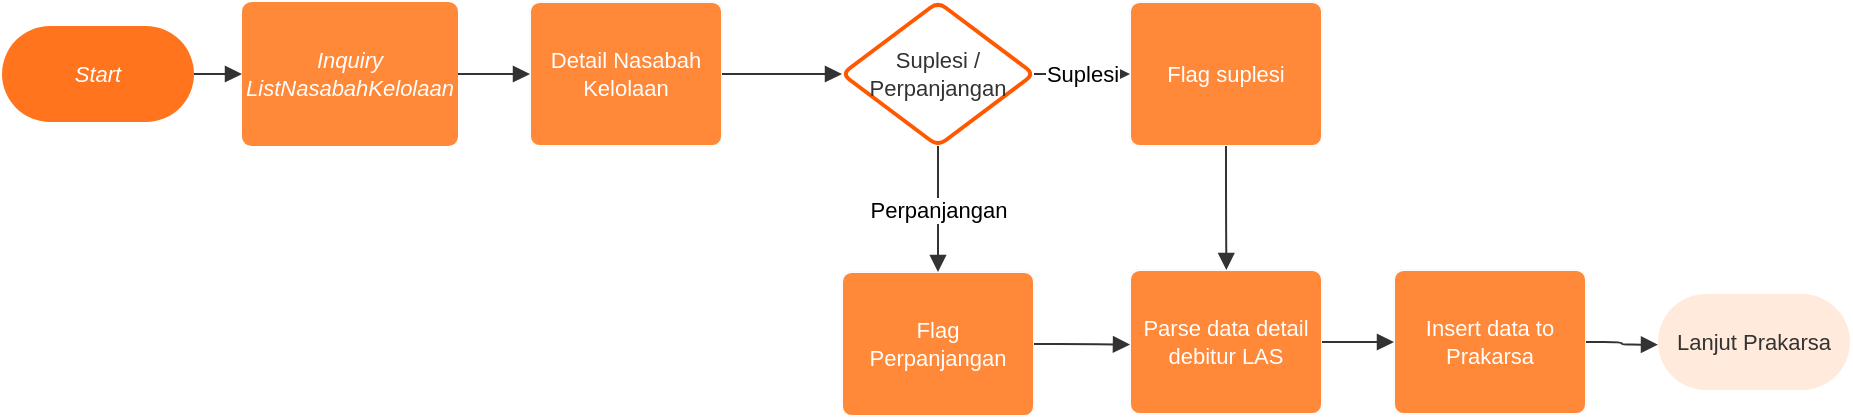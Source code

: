 <mxfile version="12.9.9" type="github" pages="2">
  <diagram id="C5RBs43oDa-KdzZeNtuy" name="list nasabah suplesi">
    <mxGraphModel dx="1351" dy="807" grid="1" gridSize="10" guides="1" tooltips="1" connect="1" arrows="1" fold="1" page="1" pageScale="1" pageWidth="1169" pageHeight="827" math="0" shadow="0">
      <root>
        <mxCell id="WIyWlLk6GJQsqaUBKTNV-0" />
        <mxCell id="WIyWlLk6GJQsqaUBKTNV-1" parent="WIyWlLk6GJQsqaUBKTNV-0" />
        <UserObject label="Start" lucidchartObjectId="-.MDxyrSrIoQ" id="Kml6BJzpLEFcypzUddaI-0">
          <mxCell style="html=1;whiteSpace=wrap;rounded=1;arcSize=50;fontSize=11;fontColor=#ffffff;fontStyle=2;spacing=3;strokeOpacity=0;fillOpacity=100;fillColor=#ff741d;" vertex="1" parent="WIyWlLk6GJQsqaUBKTNV-1">
            <mxGeometry x="120" y="142" width="96" height="48" as="geometry" />
          </mxCell>
        </UserObject>
        <UserObject label="Suplesi / Perpanjangan" lucidchartObjectId="o~MD0qd-ruwW" id="Kml6BJzpLEFcypzUddaI-1">
          <mxCell style="html=1;whiteSpace=wrap;rhombus;fontSize=11;fontColor=#333333;spacing=3;strokeColor=#fe5900;strokeOpacity=100;rounded=1;absoluteArcSize=1;arcSize=9.6;strokeWidth=2;" vertex="1" parent="WIyWlLk6GJQsqaUBKTNV-1">
            <mxGeometry x="540" y="130" width="96" height="72" as="geometry" />
          </mxCell>
        </UserObject>
        <UserObject label="Inquiry ListNasabahKelolaan" lucidchartObjectId="728Y107ycvK." id="Kml6BJzpLEFcypzUddaI-2">
          <mxCell style="html=1;whiteSpace=wrap;;fontSize=11;fontColor=#ffffff;fontStyle=2;spacing=3;strokeOpacity=0;fillOpacity=100;rounded=1;absoluteArcSize=1;arcSize=9.6;fillColor=#ff8839;" vertex="1" parent="WIyWlLk6GJQsqaUBKTNV-1">
            <mxGeometry x="240" y="130" width="108" height="72" as="geometry" />
          </mxCell>
        </UserObject>
        <UserObject label="" lucidchartObjectId="waNDZNUiQg9J" id="Kml6BJzpLEFcypzUddaI-3">
          <mxCell style="html=1;jettySize=18;fontSize=11;strokeColor=#333333;strokeOpacity=100;rounded=1;arcSize=24;edgeStyle=orthogonalEdgeStyle;startArrow=none;;endArrow=block;endFill=1;;exitX=1;exitY=0.5;exitPerimeter=1;entryX=0;entryY=0.5;entryPerimeter=1;" edge="1" parent="WIyWlLk6GJQsqaUBKTNV-1" source="Kml6BJzpLEFcypzUddaI-0" target="Kml6BJzpLEFcypzUddaI-2">
            <mxGeometry width="100" height="100" relative="1" as="geometry" />
          </mxCell>
        </UserObject>
        <UserObject label="Lanjut Prakarsa" lucidchartObjectId="9.NDbgqxo-Ln" id="Kml6BJzpLEFcypzUddaI-4">
          <mxCell style="html=1;whiteSpace=wrap;rounded=1;arcSize=50;fontSize=11;fontColor=#333333;spacing=3;strokeOpacity=0;fillOpacity=100;fillColor=#ffeadb;" vertex="1" parent="WIyWlLk6GJQsqaUBKTNV-1">
            <mxGeometry x="948" y="276" width="96" height="48" as="geometry" />
          </mxCell>
        </UserObject>
        <UserObject label="Detail Nasabah Kelolaan" lucidchartObjectId="I5BNjjAB4rL9" id="Kml6BJzpLEFcypzUddaI-5">
          <mxCell style="html=1;whiteSpace=wrap;;fontSize=11;fontColor=#ffffff;align=center;spacing=3;strokeColor=#fafafa;strokeOpacity=100;fillOpacity=100;rounded=1;absoluteArcSize=1;arcSize=9.6;fillColor=#ff8839;" vertex="1" parent="WIyWlLk6GJQsqaUBKTNV-1">
            <mxGeometry x="384" y="130" width="96" height="72" as="geometry" />
          </mxCell>
        </UserObject>
        <UserObject label="" lucidchartObjectId="K6BNJFh3Sx9l" id="Kml6BJzpLEFcypzUddaI-6">
          <mxCell style="html=1;jettySize=18;fontSize=11;strokeColor=#333333;strokeOpacity=100;rounded=1;arcSize=24;edgeStyle=orthogonalEdgeStyle;startArrow=none;;endArrow=block;endFill=1;;exitX=1;exitY=0.5;exitPerimeter=1;entryX=-0.003;entryY=0.5;entryPerimeter=1;" edge="1" parent="WIyWlLk6GJQsqaUBKTNV-1" source="Kml6BJzpLEFcypzUddaI-2" target="Kml6BJzpLEFcypzUddaI-5">
            <mxGeometry width="100" height="100" relative="1" as="geometry" />
          </mxCell>
        </UserObject>
        <UserObject label="" lucidchartObjectId="d9BN8xjeLkoX" id="Kml6BJzpLEFcypzUddaI-7">
          <mxCell style="html=1;jettySize=18;fontSize=11;strokeColor=#333333;strokeOpacity=100;rounded=1;arcSize=24;edgeStyle=orthogonalEdgeStyle;startArrow=none;;endArrow=block;endFill=1;;exitX=1.003;exitY=0.5;exitPerimeter=1;entryX=0.012;entryY=0.5;entryPerimeter=1;" edge="1" parent="WIyWlLk6GJQsqaUBKTNV-1" source="Kml6BJzpLEFcypzUddaI-5" target="Kml6BJzpLEFcypzUddaI-1">
            <mxGeometry width="100" height="100" relative="1" as="geometry" />
          </mxCell>
        </UserObject>
        <UserObject label="Flag suplesi" lucidchartObjectId="n~BNZQEzu.df" id="Kml6BJzpLEFcypzUddaI-8">
          <mxCell style="html=1;whiteSpace=wrap;;fontSize=11;fontColor=#ffffff;align=center;spacing=3;strokeColor=#fafafa;strokeOpacity=100;fillOpacity=100;rounded=1;absoluteArcSize=1;arcSize=9.6;fillColor=#ff8839;" vertex="1" parent="WIyWlLk6GJQsqaUBKTNV-1">
            <mxGeometry x="684" y="130" width="96" height="72" as="geometry" />
          </mxCell>
        </UserObject>
        <UserObject label="Flag Perpanjangan" lucidchartObjectId="A~BNva0-Nekf" id="Kml6BJzpLEFcypzUddaI-9">
          <mxCell style="html=1;whiteSpace=wrap;;fontSize=11;fontColor=#ffffff;align=center;spacing=3;strokeColor=#fafafa;strokeOpacity=100;fillOpacity=100;rounded=1;absoluteArcSize=1;arcSize=9.6;fillColor=#ff8839;" vertex="1" parent="WIyWlLk6GJQsqaUBKTNV-1">
            <mxGeometry x="540" y="265" width="96" height="72" as="geometry" />
          </mxCell>
        </UserObject>
        <UserObject label="" lucidchartObjectId="J~BNWQ5iYY4d" id="Kml6BJzpLEFcypzUddaI-10">
          <mxCell style="html=1;jettySize=18;fontSize=11;fontColor=#333333;align=center;strokeColor=#333333;strokeOpacity=100;rounded=1;arcSize=24;edgeStyle=orthogonalEdgeStyle;startArrow=none;;endArrow=block;endFill=1;;exitX=0.5;exitY=0.992;exitPerimeter=1;entryX=0.5;entryY=-0.004;entryPerimeter=1;" edge="1" parent="WIyWlLk6GJQsqaUBKTNV-1" source="Kml6BJzpLEFcypzUddaI-1" target="Kml6BJzpLEFcypzUddaI-9">
            <mxGeometry width="100" height="100" relative="1" as="geometry" />
          </mxCell>
        </UserObject>
        <mxCell id="Kml6BJzpLEFcypzUddaI-11" value="Perpanjangan" style="text;html=1;resizable=0;labelBackgroundColor=#ffffff;align=center;verticalAlign=middle;;fontSize=11;" vertex="1" parent="Kml6BJzpLEFcypzUddaI-10">
          <mxGeometry relative="1" as="geometry" />
        </mxCell>
        <UserObject label="" lucidchartObjectId="X~BNvHaU~J4i" id="Kml6BJzpLEFcypzUddaI-12">
          <mxCell style="html=1;jettySize=18;fontSize=11;fontColor=#333333;align=center;strokeColor=#333333;strokeOpacity=100;rounded=1;arcSize=24;edgeStyle=orthogonalEdgeStyle;startArrow=none;;endArrow=block;endFill=1;;exitX=0.988;exitY=0.5;exitPerimeter=1;entryX=-0.003;entryY=0.5;entryPerimeter=1;" edge="1" parent="WIyWlLk6GJQsqaUBKTNV-1" source="Kml6BJzpLEFcypzUddaI-1" target="Kml6BJzpLEFcypzUddaI-8">
            <mxGeometry width="100" height="100" relative="1" as="geometry" />
          </mxCell>
        </UserObject>
        <mxCell id="Kml6BJzpLEFcypzUddaI-13" value="Suplesi" style="text;html=1;resizable=0;labelBackgroundColor=#ffffff;align=center;verticalAlign=middle;;fontSize=11;" vertex="1" parent="Kml6BJzpLEFcypzUddaI-12">
          <mxGeometry relative="1" as="geometry" />
        </mxCell>
        <UserObject label="Insert data to Prakarsa" lucidchartObjectId="paCNfsfPXfbk" id="Kml6BJzpLEFcypzUddaI-14">
          <mxCell style="html=1;whiteSpace=wrap;;fontSize=11;fontColor=#ffffff;align=center;spacing=3;strokeColor=#fafafa;strokeOpacity=100;fillOpacity=100;rounded=1;absoluteArcSize=1;arcSize=9.6;fillColor=#ff8839;" vertex="1" parent="WIyWlLk6GJQsqaUBKTNV-1">
            <mxGeometry x="816" y="264" width="96" height="72" as="geometry" />
          </mxCell>
        </UserObject>
        <UserObject label="" lucidchartObjectId="VaCNm5KsA2sw" id="Kml6BJzpLEFcypzUddaI-15">
          <mxCell style="html=1;jettySize=18;fontSize=11;strokeColor=#333333;strokeOpacity=100;rounded=1;arcSize=24;edgeStyle=orthogonalEdgeStyle;startArrow=none;;endArrow=block;endFill=1;;exitX=1.003;exitY=0.5;exitPerimeter=1;entryX=0.0;entryY=0.528;entryPerimeter=1;" edge="1" parent="WIyWlLk6GJQsqaUBKTNV-1" source="Kml6BJzpLEFcypzUddaI-14" target="Kml6BJzpLEFcypzUddaI-4">
            <mxGeometry width="100" height="100" relative="1" as="geometry" />
          </mxCell>
        </UserObject>
        <UserObject label="Parse data detail debitur LAS" lucidchartObjectId="biCNBoxx4ieV" id="Kml6BJzpLEFcypzUddaI-16">
          <mxCell style="html=1;whiteSpace=wrap;;fontSize=11;fontColor=#ffffff;align=center;spacing=3;strokeColor=#fafafa;strokeOpacity=100;fillOpacity=100;rounded=1;absoluteArcSize=1;arcSize=9.6;fillColor=#ff8839;" vertex="1" parent="WIyWlLk6GJQsqaUBKTNV-1">
            <mxGeometry x="684" y="264" width="96" height="72" as="geometry" />
          </mxCell>
        </UserObject>
        <UserObject label="" lucidchartObjectId="WiCNI2UP_LwO" id="Kml6BJzpLEFcypzUddaI-17">
          <mxCell style="html=1;jettySize=18;fontSize=11;strokeColor=#333333;strokeOpacity=100;rounded=1;arcSize=24;edgeStyle=orthogonalEdgeStyle;startArrow=none;;endArrow=block;endFill=1;;exitX=0.5;exitY=1.004;exitPerimeter=1;entryX=0.502;entryY=-0.004;entryPerimeter=1;" edge="1" parent="WIyWlLk6GJQsqaUBKTNV-1" source="Kml6BJzpLEFcypzUddaI-8" target="Kml6BJzpLEFcypzUddaI-16">
            <mxGeometry width="100" height="100" relative="1" as="geometry" />
          </mxCell>
        </UserObject>
        <UserObject label="" lucidchartObjectId="YiCN16gr.gbP" id="Kml6BJzpLEFcypzUddaI-18">
          <mxCell style="html=1;jettySize=18;fontSize=11;strokeColor=#333333;strokeOpacity=100;rounded=1;arcSize=24;edgeStyle=orthogonalEdgeStyle;startArrow=none;;endArrow=block;endFill=1;;exitX=1.003;exitY=0.5;exitPerimeter=1;entryX=-0.003;entryY=0.518;entryPerimeter=1;" edge="1" parent="WIyWlLk6GJQsqaUBKTNV-1" source="Kml6BJzpLEFcypzUddaI-9" target="Kml6BJzpLEFcypzUddaI-16">
            <mxGeometry width="100" height="100" relative="1" as="geometry" />
          </mxCell>
        </UserObject>
        <UserObject label="" lucidchartObjectId="8iCN7F8F_lBa" id="Kml6BJzpLEFcypzUddaI-19">
          <mxCell style="html=1;jettySize=18;fontSize=11;strokeColor=#333333;strokeOpacity=100;rounded=1;arcSize=24;edgeStyle=orthogonalEdgeStyle;startArrow=none;;endArrow=block;endFill=1;;exitX=1.003;exitY=0.5;exitPerimeter=1;entryX=-0.003;entryY=0.5;entryPerimeter=1;" edge="1" parent="WIyWlLk6GJQsqaUBKTNV-1" source="Kml6BJzpLEFcypzUddaI-16" target="Kml6BJzpLEFcypzUddaI-14">
            <mxGeometry width="100" height="100" relative="1" as="geometry" />
          </mxCell>
        </UserObject>
      </root>
    </mxGraphModel>
  </diagram>
  <diagram id="WgGq3BwLW-3Ml6h1BtYI" name="prakarsa nasabah kelolaan">
    <mxGraphModel dx="1351" dy="807" grid="1" gridSize="10" guides="1" tooltips="1" connect="1" arrows="1" fold="1" page="1" pageScale="1" pageWidth="1169" pageHeight="827" math="0" shadow="0">
      <root>
        <mxCell id="ULYWcqEmVWcALheb5lCE-0" />
        <mxCell id="ULYWcqEmVWcALheb5lCE-1" parent="ULYWcqEmVWcALheb5lCE-0" />
        <UserObject label="Start" lucidchartObjectId="-.MDxyrSrIoQ" id="DaG00fwrGT8ks-PlAsXR-0">
          <mxCell style="html=1;whiteSpace=wrap;rounded=1;arcSize=50;fontSize=11;fontColor=#ffffff;fontStyle=2;spacing=3;strokeOpacity=0;fillOpacity=100;fillColor=#ff741d;" vertex="1" parent="ULYWcqEmVWcALheb5lCE-1">
            <mxGeometry x="129" y="112" width="96" height="48" as="geometry" />
          </mxCell>
        </UserObject>
        <UserObject label="Inquiry  ListPrakarsa" lucidchartObjectId="728Y107ycvK." id="DaG00fwrGT8ks-PlAsXR-1">
          <mxCell style="html=1;whiteSpace=wrap;;fontSize=11;fontColor=#ffffff;fontStyle=2;spacing=3;strokeOpacity=0;fillOpacity=100;rounded=1;absoluteArcSize=1;arcSize=9.6;fillColor=#ff8839;" vertex="1" parent="ULYWcqEmVWcALheb5lCE-1">
            <mxGeometry x="249" y="100" width="108" height="72" as="geometry" />
          </mxCell>
        </UserObject>
        <UserObject label="" lucidchartObjectId="waNDZNUiQg9J" id="DaG00fwrGT8ks-PlAsXR-2">
          <mxCell style="html=1;jettySize=18;fontSize=11;strokeColor=#333333;strokeOpacity=100;rounded=1;arcSize=24;edgeStyle=orthogonalEdgeStyle;startArrow=none;;endArrow=block;endFill=1;;exitX=1;exitY=0.5;exitPerimeter=1;entryX=0;entryY=0.5;entryPerimeter=1;" edge="1" parent="ULYWcqEmVWcALheb5lCE-1" source="DaG00fwrGT8ks-PlAsXR-0" target="DaG00fwrGT8ks-PlAsXR-1">
            <mxGeometry width="100" height="100" relative="1" as="geometry" />
          </mxCell>
        </UserObject>
        <UserObject label="Lanjut web" lucidchartObjectId="9.NDbgqxo-Ln" id="DaG00fwrGT8ks-PlAsXR-3">
          <mxCell style="html=1;whiteSpace=wrap;rounded=1;arcSize=50;fontSize=11;fontColor=#333333;spacing=3;strokeOpacity=0;fillOpacity=100;fillColor=#ffeadb;" vertex="1" parent="ULYWcqEmVWcALheb5lCE-1">
            <mxGeometry x="945" y="352" width="96" height="48" as="geometry" />
          </mxCell>
        </UserObject>
        <UserObject label="Survey Data Pribadi" lucidchartObjectId="I5BNjjAB4rL9" id="DaG00fwrGT8ks-PlAsXR-4">
          <mxCell style="html=1;whiteSpace=wrap;;fontSize=11;fontColor=#ffffff;align=center;spacing=3;strokeColor=#fafafa;strokeOpacity=100;fillOpacity=100;rounded=1;absoluteArcSize=1;arcSize=9.6;fillColor=#ff8839;" vertex="1" parent="ULYWcqEmVWcALheb5lCE-1">
            <mxGeometry x="489" y="112" width="192" height="47" as="geometry" />
          </mxCell>
        </UserObject>
        <UserObject label="" lucidchartObjectId="K6BNJFh3Sx9l" id="DaG00fwrGT8ks-PlAsXR-5">
          <mxCell style="html=1;jettySize=18;fontSize=11;strokeColor=#333333;strokeOpacity=100;rounded=1;arcSize=24;edgeStyle=orthogonalEdgeStyle;startArrow=none;;endArrow=block;endFill=1;;exitX=1;exitY=0.5;exitPerimeter=1;entryX=-0.002;entryY=0.5;entryPerimeter=1;" edge="1" parent="ULYWcqEmVWcALheb5lCE-1" source="DaG00fwrGT8ks-PlAsXR-1" target="DaG00fwrGT8ks-PlAsXR-4">
            <mxGeometry width="100" height="100" relative="1" as="geometry" />
          </mxCell>
        </UserObject>
        <UserObject label="Data Penjamin &amp; Pengurus" lucidchartObjectId="EkCNBuEftQw." id="DaG00fwrGT8ks-PlAsXR-6">
          <mxCell style="html=1;whiteSpace=wrap;;fontSize=11;fontColor=#ffffff;align=center;spacing=3;strokeColor=#fafafa;strokeOpacity=100;fillOpacity=100;rounded=1;absoluteArcSize=1;arcSize=9.6;fillColor=#ff8839;" vertex="1" parent="ULYWcqEmVWcALheb5lCE-1">
            <mxGeometry x="490" y="202" width="192" height="47" as="geometry" />
          </mxCell>
        </UserObject>
        <UserObject label="Prescreening" lucidchartObjectId="ZkCNDBhRN5lV" id="DaG00fwrGT8ks-PlAsXR-7">
          <mxCell style="html=1;whiteSpace=wrap;;fontSize=11;fontColor=#ffffff;align=center;spacing=3;strokeColor=#fafafa;strokeOpacity=100;fillOpacity=100;rounded=1;absoluteArcSize=1;arcSize=9.6;fillColor=#ff8839;" vertex="1" parent="ULYWcqEmVWcALheb5lCE-1">
            <mxGeometry x="492" y="316" width="192" height="47" as="geometry" />
          </mxCell>
        </UserObject>
        <UserObject label="Survey Agunan" lucidchartObjectId="~kCNF5dGwVFX" id="DaG00fwrGT8ks-PlAsXR-8">
          <mxCell style="html=1;whiteSpace=wrap;;fontSize=11;fontColor=#ffffff;align=center;spacing=3;strokeColor=#fafafa;strokeOpacity=100;fillOpacity=100;rounded=1;absoluteArcSize=1;arcSize=9.6;fillColor=#ff8839;" vertex="1" parent="ULYWcqEmVWcALheb5lCE-1">
            <mxGeometry x="490" y="574" width="192" height="43" as="geometry" />
          </mxCell>
        </UserObject>
        <UserObject label="Dokumentasi Kredit" lucidchartObjectId="nlCN4nimVxiu" id="DaG00fwrGT8ks-PlAsXR-9">
          <mxCell style="html=1;whiteSpace=wrap;;fontSize=11;fontColor=#ffffff;align=center;spacing=3;strokeColor=#fafafa;strokeOpacity=100;fillOpacity=100;rounded=1;absoluteArcSize=1;arcSize=9.6;fillColor=#ff8839;" vertex="1" parent="ULYWcqEmVWcALheb5lCE-1">
            <mxGeometry x="490" y="496" width="192" height="43" as="geometry" />
          </mxCell>
        </UserObject>
        <UserObject label="Send to Host" lucidchartObjectId="WmCNKNhjk3SY" id="DaG00fwrGT8ks-PlAsXR-10">
          <mxCell style="html=1;whiteSpace=wrap;;fontSize=11;fontColor=#ffffff;fontStyle=2;spacing=3;strokeOpacity=0;fillOpacity=100;rounded=1;absoluteArcSize=1;arcSize=9.6;fillColor=#ff8839;" vertex="1" parent="ULYWcqEmVWcALheb5lCE-1">
            <mxGeometry x="729" y="112" width="108" height="48" as="geometry" />
          </mxCell>
        </UserObject>
        <UserObject label="Send to Host" lucidchartObjectId="dnCN~_GQ0lSB" id="DaG00fwrGT8ks-PlAsXR-11">
          <mxCell style="html=1;whiteSpace=wrap;;fontSize=11;fontColor=#ffffff;fontStyle=2;spacing=3;strokeOpacity=0;fillOpacity=100;rounded=1;absoluteArcSize=1;arcSize=9.6;fillColor=#ff8839;" vertex="1" parent="ULYWcqEmVWcALheb5lCE-1">
            <mxGeometry x="731" y="205" width="108" height="42" as="geometry" />
          </mxCell>
        </UserObject>
        <UserObject label="Send to Host" lucidchartObjectId="znCNk9dMD3X2" id="DaG00fwrGT8ks-PlAsXR-12">
          <mxCell style="html=1;whiteSpace=wrap;;fontSize=11;fontColor=#ffffff;fontStyle=2;spacing=3;strokeOpacity=0;fillOpacity=100;rounded=1;absoluteArcSize=1;arcSize=9.6;fillColor=#ff8839;" vertex="1" parent="ULYWcqEmVWcALheb5lCE-1">
            <mxGeometry x="730" y="436" width="108" height="42" as="geometry" />
          </mxCell>
        </UserObject>
        <UserObject label="Send to Host" lucidchartObjectId="GnCNm_JdYGhg" id="DaG00fwrGT8ks-PlAsXR-13">
          <mxCell style="html=1;whiteSpace=wrap;;fontSize=11;fontColor=#ffffff;fontStyle=2;spacing=3;strokeOpacity=0;fillOpacity=100;rounded=1;absoluteArcSize=1;arcSize=9.6;fillColor=#ff8839;" vertex="1" parent="ULYWcqEmVWcALheb5lCE-1">
            <mxGeometry x="729" y="496" width="108" height="41" as="geometry" />
          </mxCell>
        </UserObject>
        <UserObject label="Send to Host" lucidchartObjectId="ZnCNjb3Xvpdv" id="DaG00fwrGT8ks-PlAsXR-14">
          <mxCell style="html=1;whiteSpace=wrap;;fontSize=11;fontColor=#ffffff;fontStyle=2;spacing=3;strokeOpacity=0;fillOpacity=100;rounded=1;absoluteArcSize=1;arcSize=9.6;fillColor=#ff8839;" vertex="1" parent="ULYWcqEmVWcALheb5lCE-1">
            <mxGeometry x="730" y="580" width="108" height="36" as="geometry" />
          </mxCell>
        </UserObject>
        <UserObject label="" lucidchartObjectId="8nCNrnsANdO0" id="DaG00fwrGT8ks-PlAsXR-15">
          <mxCell style="html=1;jettySize=18;fontSize=11;strokeColor=#333333;strokeOpacity=100;rounded=1;arcSize=24;edgeStyle=orthogonalEdgeStyle;startArrow=none;;endArrow=block;endFill=1;;exitX=1.002;exitY=0.5;exitPerimeter=1;entryX=0;entryY=0.5;entryPerimeter=1;" edge="1" parent="ULYWcqEmVWcALheb5lCE-1" source="DaG00fwrGT8ks-PlAsXR-4" target="DaG00fwrGT8ks-PlAsXR-10">
            <mxGeometry width="100" height="100" relative="1" as="geometry" />
          </mxCell>
        </UserObject>
        <UserObject label="" lucidchartObjectId="~nCNS~_pDPl_" id="DaG00fwrGT8ks-PlAsXR-16">
          <mxCell style="html=1;jettySize=18;fontSize=11;strokeColor=#333333;strokeOpacity=100;rounded=1;arcSize=24;edgeStyle=orthogonalEdgeStyle;startArrow=none;;endArrow=block;endFill=1;;exitX=1.002;exitY=0.5;exitPerimeter=1;entryX=0;entryY=0.5;entryPerimeter=1;" edge="1" parent="ULYWcqEmVWcALheb5lCE-1" source="DaG00fwrGT8ks-PlAsXR-6" target="DaG00fwrGT8ks-PlAsXR-11">
            <mxGeometry width="100" height="100" relative="1" as="geometry" />
          </mxCell>
        </UserObject>
        <UserObject label="" lucidchartObjectId="woCN1znTrRSy" id="DaG00fwrGT8ks-PlAsXR-17">
          <mxCell style="html=1;jettySize=18;fontSize=11;strokeColor=#333333;strokeOpacity=100;rounded=1;arcSize=24;edgeStyle=orthogonalEdgeStyle;startArrow=none;;endArrow=block;endFill=1;;exitX=1.002;exitY=0.5;exitPerimeter=1;entryX=0;entryY=0.5;entryPerimeter=1;" edge="1" parent="ULYWcqEmVWcALheb5lCE-1" source="DaG00fwrGT8ks-PlAsXR-9" target="DaG00fwrGT8ks-PlAsXR-13">
            <mxGeometry width="100" height="100" relative="1" as="geometry" />
          </mxCell>
        </UserObject>
        <UserObject label="" lucidchartObjectId="zoCN~T1~nW-2" id="DaG00fwrGT8ks-PlAsXR-18">
          <mxCell style="html=1;jettySize=18;fontSize=11;strokeColor=#333333;strokeOpacity=100;rounded=1;arcSize=24;edgeStyle=orthogonalEdgeStyle;startArrow=none;;endArrow=block;endFill=1;;exitX=1.002;exitY=0.5;exitPerimeter=1;entryX=7.895e-17;entryY=0.5;entryPerimeter=1;" edge="1" parent="ULYWcqEmVWcALheb5lCE-1" source="DaG00fwrGT8ks-PlAsXR-8" target="DaG00fwrGT8ks-PlAsXR-14">
            <mxGeometry width="100" height="100" relative="1" as="geometry" />
          </mxCell>
        </UserObject>
        <UserObject label="" lucidchartObjectId="ApCNJIGf.f6e" id="DaG00fwrGT8ks-PlAsXR-19">
          <mxCell style="html=1;jettySize=18;fontSize=11;strokeColor=#333333;strokeOpacity=100;rounded=1;arcSize=24;edgeStyle=orthogonalEdgeStyle;startArrow=none;;endArrow=block;endFill=1;;exitX=1;exitY=0.5;exitPerimeter=1;entryX=0;entryY=0.5;entryPerimeter=1;" edge="1" parent="ULYWcqEmVWcALheb5lCE-1" source="DaG00fwrGT8ks-PlAsXR-10" target="DaG00fwrGT8ks-PlAsXR-3">
            <mxGeometry width="100" height="100" relative="1" as="geometry" />
          </mxCell>
        </UserObject>
        <UserObject label="" lucidchartObjectId="GpCNc8I5qF~e" id="DaG00fwrGT8ks-PlAsXR-20">
          <mxCell style="html=1;jettySize=18;fontSize=11;strokeColor=#333333;strokeOpacity=100;rounded=1;arcSize=24;edgeStyle=orthogonalEdgeStyle;startArrow=none;;endArrow=block;endFill=1;;exitX=1;exitY=0.5;exitPerimeter=1;entryX=0;entryY=0.5;entryPerimeter=1;" edge="1" parent="ULYWcqEmVWcALheb5lCE-1" source="DaG00fwrGT8ks-PlAsXR-11" target="DaG00fwrGT8ks-PlAsXR-3">
            <mxGeometry width="100" height="100" relative="1" as="geometry" />
          </mxCell>
        </UserObject>
        <UserObject label="" lucidchartObjectId="LpCNsdhRESmo" id="DaG00fwrGT8ks-PlAsXR-21">
          <mxCell style="html=1;jettySize=18;fontSize=11;strokeColor=#333333;strokeOpacity=100;rounded=1;arcSize=24;edgeStyle=orthogonalEdgeStyle;startArrow=none;;endArrow=block;endFill=1;;exitX=1;exitY=0.5;exitPerimeter=1;entryX=0;entryY=0.5;entryPerimeter=1;" edge="1" parent="ULYWcqEmVWcALheb5lCE-1" source="DaG00fwrGT8ks-PlAsXR-12" target="DaG00fwrGT8ks-PlAsXR-3">
            <mxGeometry width="100" height="100" relative="1" as="geometry" />
          </mxCell>
        </UserObject>
        <UserObject label="" lucidchartObjectId="QpCNToSKxFQo" id="DaG00fwrGT8ks-PlAsXR-22">
          <mxCell style="html=1;jettySize=18;fontSize=11;strokeColor=#333333;strokeOpacity=100;rounded=1;arcSize=24;edgeStyle=orthogonalEdgeStyle;startArrow=none;;endArrow=block;endFill=1;;exitX=1;exitY=0.5;exitPerimeter=1;entryX=0;entryY=0.5;entryPerimeter=1;" edge="1" parent="ULYWcqEmVWcALheb5lCE-1" source="DaG00fwrGT8ks-PlAsXR-13" target="DaG00fwrGT8ks-PlAsXR-3">
            <mxGeometry width="100" height="100" relative="1" as="geometry" />
          </mxCell>
        </UserObject>
        <UserObject label="" lucidchartObjectId="UpCN1AM4Z.Dj" id="DaG00fwrGT8ks-PlAsXR-23">
          <mxCell style="html=1;jettySize=18;fontSize=11;strokeColor=#333333;strokeOpacity=100;rounded=1;arcSize=24;edgeStyle=orthogonalEdgeStyle;startArrow=none;;endArrow=block;endFill=1;;exitX=1;exitY=0.5;exitPerimeter=1;entryX=0;entryY=0.5;entryPerimeter=1;" edge="1" parent="ULYWcqEmVWcALheb5lCE-1" source="DaG00fwrGT8ks-PlAsXR-14" target="DaG00fwrGT8ks-PlAsXR-3">
            <mxGeometry width="100" height="100" relative="1" as="geometry" />
          </mxCell>
        </UserObject>
        <UserObject label="Analisis Kualitatif" lucidchartObjectId="LqCNzlZlS~XZ" id="DaG00fwrGT8ks-PlAsXR-24">
          <mxCell style="html=1;whiteSpace=wrap;;fontSize=11;fontColor=#ffffff;align=center;spacing=3;strokeColor=#fafafa;strokeOpacity=100;fillOpacity=100;rounded=1;absoluteArcSize=1;arcSize=9.6;fillColor=#ff8839;" vertex="1" parent="ULYWcqEmVWcALheb5lCE-1">
            <mxGeometry x="492" y="652" width="192" height="39" as="geometry" />
          </mxCell>
        </UserObject>
        <UserObject label="Send to Host" lucidchartObjectId="LqCNXe~S3_h9" id="DaG00fwrGT8ks-PlAsXR-25">
          <mxCell style="html=1;whiteSpace=wrap;;fontSize=11;fontColor=#ffffff;fontStyle=2;spacing=3;strokeOpacity=0;fillOpacity=100;rounded=1;absoluteArcSize=1;arcSize=9.6;fillColor=#ff8839;" vertex="1" parent="ULYWcqEmVWcALheb5lCE-1">
            <mxGeometry x="729" y="656" width="108" height="39" as="geometry" />
          </mxCell>
        </UserObject>
        <UserObject label="" lucidchartObjectId="LqCN-yZsJvgc" id="DaG00fwrGT8ks-PlAsXR-26">
          <mxCell style="html=1;jettySize=18;fontSize=11;strokeColor=#333333;strokeOpacity=100;rounded=1;arcSize=24;edgeStyle=orthogonalEdgeStyle;startArrow=none;;endArrow=block;endFill=1;;exitX=1.002;exitY=0.5;exitPerimeter=1;entryX=0;entryY=0.5;entryPerimeter=1;" edge="1" parent="ULYWcqEmVWcALheb5lCE-1" source="DaG00fwrGT8ks-PlAsXR-24" target="DaG00fwrGT8ks-PlAsXR-25">
            <mxGeometry width="100" height="100" relative="1" as="geometry" />
          </mxCell>
        </UserObject>
        <UserObject label="" lucidchartObjectId="LqCNcNGWZRyq" id="DaG00fwrGT8ks-PlAsXR-27">
          <mxCell style="html=1;jettySize=18;fontSize=11;strokeColor=#333333;strokeOpacity=100;rounded=1;arcSize=24;edgeStyle=orthogonalEdgeStyle;startArrow=none;;endArrow=block;endFill=1;;exitX=1;exitY=0.5;exitPerimeter=1;entryX=0;entryY=0.5;entryPerimeter=1;" edge="1" parent="ULYWcqEmVWcALheb5lCE-1" source="DaG00fwrGT8ks-PlAsXR-25" target="DaG00fwrGT8ks-PlAsXR-3">
            <mxGeometry width="100" height="100" relative="1" as="geometry" />
          </mxCell>
        </UserObject>
        <UserObject label="Analisis 5c" lucidchartObjectId="6tCNlBazKBTl" id="DaG00fwrGT8ks-PlAsXR-28">
          <mxCell style="html=1;whiteSpace=wrap;;fontSize=11;fontColor=#ffffff;align=center;spacing=3;strokeColor=#fafafa;strokeOpacity=100;fillOpacity=100;rounded=1;absoluteArcSize=1;arcSize=9.6;fillColor=#ff8839;" vertex="1" parent="ULYWcqEmVWcALheb5lCE-1">
            <mxGeometry x="492" y="721" width="192" height="39" as="geometry" />
          </mxCell>
        </UserObject>
        <UserObject label="Send to Host" lucidchartObjectId="6tCNN7NUxdF4" id="DaG00fwrGT8ks-PlAsXR-29">
          <mxCell style="html=1;whiteSpace=wrap;;fontSize=11;fontColor=#ffffff;fontStyle=2;spacing=3;strokeOpacity=0;fillOpacity=100;rounded=1;absoluteArcSize=1;arcSize=9.6;fillColor=#ff8839;" vertex="1" parent="ULYWcqEmVWcALheb5lCE-1">
            <mxGeometry x="731" y="733" width="108" height="39" as="geometry" />
          </mxCell>
        </UserObject>
        <UserObject label="" lucidchartObjectId="6tCNG1gkQIgi" id="DaG00fwrGT8ks-PlAsXR-30">
          <mxCell style="html=1;jettySize=18;fontSize=11;strokeColor=#333333;strokeOpacity=100;rounded=1;arcSize=24;edgeStyle=orthogonalEdgeStyle;startArrow=none;;endArrow=block;endFill=1;;exitX=1.002;exitY=0.5;exitPerimeter=1;entryX=0;entryY=0.5;entryPerimeter=1;" edge="1" parent="ULYWcqEmVWcALheb5lCE-1" source="DaG00fwrGT8ks-PlAsXR-28" target="DaG00fwrGT8ks-PlAsXR-29">
            <mxGeometry width="100" height="100" relative="1" as="geometry" />
          </mxCell>
        </UserObject>
        <UserObject label="" lucidchartObjectId="6tCNb_pFeg.J" id="DaG00fwrGT8ks-PlAsXR-31">
          <mxCell style="html=1;jettySize=18;fontSize=11;strokeColor=#333333;strokeOpacity=100;rounded=1;arcSize=24;edgeStyle=orthogonalEdgeStyle;startArrow=none;;endArrow=block;endFill=1;;exitX=1;exitY=0.5;exitPerimeter=1;entryX=0;entryY=0.5;entryPerimeter=1;" edge="1" parent="ULYWcqEmVWcALheb5lCE-1" source="DaG00fwrGT8ks-PlAsXR-29" target="DaG00fwrGT8ks-PlAsXR-3">
            <mxGeometry width="100" height="100" relative="1" as="geometry" />
          </mxCell>
        </UserObject>
        <UserObject label="Has Send Data Pribadi" lucidchartObjectId="KzCNhd9TUxeg" id="DaG00fwrGT8ks-PlAsXR-32">
          <mxCell style="html=1;whiteSpace=wrap;rhombus;fontSize=11;fontColor=#333333;align=center;spacing=3;strokeColor=#333333;strokeOpacity=100;fillOpacity=100;rounded=1;absoluteArcSize=1;arcSize=9.6;fillColor=#ffffff;" vertex="1" parent="ULYWcqEmVWcALheb5lCE-1">
            <mxGeometry x="357" y="160" width="96" height="72" as="geometry" />
          </mxCell>
        </UserObject>
        <UserObject label="" lucidchartObjectId="NzCNCjWPSEVQ" id="DaG00fwrGT8ks-PlAsXR-33">
          <mxCell style="html=1;jettySize=18;fontSize=11;strokeColor=#333333;strokeOpacity=100;rounded=1;arcSize=24;edgeStyle=orthogonalEdgeStyle;startArrow=none;;endArrow=block;endFill=1;;exitX=1;exitY=0.5;exitPerimeter=1;" edge="1" parent="ULYWcqEmVWcALheb5lCE-1" source="DaG00fwrGT8ks-PlAsXR-1">
            <mxGeometry width="100" height="100" relative="1" as="geometry">
              <mxPoint x="405" y="164" as="targetPoint" />
            </mxGeometry>
          </mxCell>
        </UserObject>
        <UserObject label="" lucidchartObjectId="fACNmkLu7cuz" id="DaG00fwrGT8ks-PlAsXR-34">
          <mxCell style="html=1;jettySize=18;fontSize=11;fontColor=#333333;align=center;strokeColor=#333333;strokeOpacity=100;rounded=1;arcSize=24;edgeStyle=orthogonalEdgeStyle;startArrow=none;;endArrow=block;endFill=1;;exitX=0.979;exitY=0.5;exitPerimeter=1;entryX=0.5;entryY=1.006;entryPerimeter=1;" edge="1" parent="ULYWcqEmVWcALheb5lCE-1" source="DaG00fwrGT8ks-PlAsXR-32" target="DaG00fwrGT8ks-PlAsXR-4">
            <mxGeometry width="100" height="100" relative="1" as="geometry" />
          </mxCell>
        </UserObject>
        <mxCell id="DaG00fwrGT8ks-PlAsXR-35" value="No" style="text;html=1;resizable=0;labelBackgroundColor=#ffffff;align=center;verticalAlign=middle;;fontSize=11;" vertex="1" parent="DaG00fwrGT8ks-PlAsXR-34">
          <mxGeometry relative="1" as="geometry" />
        </mxCell>
        <UserObject label="Inquiry Host" lucidchartObjectId="kECNa0C.uogG" id="DaG00fwrGT8ks-PlAsXR-36">
          <mxCell style="html=1;whiteSpace=wrap;;fontSize=11;fontColor=#ffffff;fontStyle=2;spacing=3;strokeOpacity=0;fillOpacity=100;rounded=1;absoluteArcSize=1;arcSize=9.6;fillColor=#ff8839;" vertex="1" parent="ULYWcqEmVWcALheb5lCE-1">
            <mxGeometry x="729" y="260" width="108" height="42" as="geometry" />
          </mxCell>
        </UserObject>
        <UserObject label="" lucidchartObjectId="vECN3tWTLZ8Z" id="DaG00fwrGT8ks-PlAsXR-37">
          <mxCell style="html=1;jettySize=18;fontSize=11;strokeColor=#333333;strokeOpacity=100;rounded=1;arcSize=24;edgeStyle=orthogonalEdgeStyle;startArrow=none;;endArrow=block;endFill=1;;exitX=1.002;exitY=0.5;exitPerimeter=1;entryX=0;entryY=0.5;entryPerimeter=1;" edge="1" parent="ULYWcqEmVWcALheb5lCE-1" source="DaG00fwrGT8ks-PlAsXR-7" target="DaG00fwrGT8ks-PlAsXR-36">
            <mxGeometry width="100" height="100" relative="1" as="geometry" />
          </mxCell>
        </UserObject>
        <UserObject label="valid" lucidchartObjectId="aFCNDeyto0JU" id="DaG00fwrGT8ks-PlAsXR-38">
          <mxCell style="html=1;whiteSpace=wrap;rhombus;fontSize=11;fontColor=#333333;align=center;spacing=3;strokeColor=#333333;strokeOpacity=100;fillOpacity=100;rounded=1;absoluteArcSize=1;arcSize=9.6;fillColor=#ffffff;" vertex="1" parent="ULYWcqEmVWcALheb5lCE-1">
            <mxGeometry x="736" y="328" width="96" height="72" as="geometry" />
          </mxCell>
        </UserObject>
        <UserObject label="" lucidchartObjectId="LFCNCx0jJ14c" id="DaG00fwrGT8ks-PlAsXR-39">
          <mxCell style="html=1;jettySize=18;fontSize=11;strokeColor=#333333;strokeOpacity=100;rounded=1;arcSize=24;edgeStyle=orthogonalEdgeStyle;startArrow=none;;endArrow=block;endFill=1;;exitX=0.5;exitY=1;exitPerimeter=1;" edge="1" parent="ULYWcqEmVWcALheb5lCE-1" source="DaG00fwrGT8ks-PlAsXR-36">
            <mxGeometry width="100" height="100" relative="1" as="geometry">
              <mxPoint x="784" y="334" as="targetPoint" />
            </mxGeometry>
          </mxCell>
        </UserObject>
        <UserObject label="" lucidchartObjectId="OFCN7IwtYL.s" id="DaG00fwrGT8ks-PlAsXR-40">
          <mxCell style="html=1;jettySize=18;fontSize=11;fontColor=#333333;align=center;strokeColor=#333333;strokeOpacity=100;rounded=1;arcSize=24;edgeStyle=orthogonalEdgeStyle;startArrow=none;;endArrow=block;endFill=1;;exitX=0.5;exitY=0.98;exitPerimeter=1;entryX=0.5;entryY=0;entryPerimeter=1;" edge="1" parent="ULYWcqEmVWcALheb5lCE-1" source="DaG00fwrGT8ks-PlAsXR-38" target="DaG00fwrGT8ks-PlAsXR-12">
            <mxGeometry width="100" height="100" relative="1" as="geometry" />
          </mxCell>
        </UserObject>
        <mxCell id="DaG00fwrGT8ks-PlAsXR-41" value="Yes" style="text;html=1;resizable=0;labelBackgroundColor=#ffffff;align=center;verticalAlign=middle;;fontSize=11;" vertex="1" parent="DaG00fwrGT8ks-PlAsXR-40">
          <mxGeometry relative="1" as="geometry" />
        </mxCell>
        <UserObject label="" lucidchartObjectId="iJCNhy15vIEz" id="DaG00fwrGT8ks-PlAsXR-42">
          <mxCell style="html=1;jettySize=18;fontSize=11;fontColor=#333333;align=center;strokeColor=#333333;strokeOpacity=100;rounded=1;arcSize=24;edgeStyle=orthogonalEdgeStyle;startArrow=none;;endArrow=block;endFill=1;;exitX=0.5;exitY=0.98;exitPerimeter=1;entryX=-0.002;entryY=0.597;entryPerimeter=1;" edge="1" parent="ULYWcqEmVWcALheb5lCE-1" source="DaG00fwrGT8ks-PlAsXR-32" target="DaG00fwrGT8ks-PlAsXR-6">
            <mxGeometry width="100" height="100" relative="1" as="geometry" />
          </mxCell>
        </UserObject>
        <mxCell id="DaG00fwrGT8ks-PlAsXR-43" value="Yes" style="text;html=1;resizable=0;labelBackgroundColor=#ffffff;align=center;verticalAlign=middle;;fontSize=11;" vertex="1" parent="DaG00fwrGT8ks-PlAsXR-42">
          <mxGeometry relative="1" as="geometry" />
        </mxCell>
        <UserObject label="" lucidchartObjectId="DJCN81cee~b-" id="DaG00fwrGT8ks-PlAsXR-44">
          <mxCell style="html=1;jettySize=18;fontSize=11;fontColor=#333333;align=center;strokeColor=#333333;strokeOpacity=100;rounded=1;arcSize=24;edgeStyle=orthogonalEdgeStyle;startArrow=none;;endArrow=block;endFill=1;;exitX=0.5;exitY=0.98;exitPerimeter=1;entryX=-0.002;entryY=0.5;entryPerimeter=1;" edge="1" parent="ULYWcqEmVWcALheb5lCE-1" source="DaG00fwrGT8ks-PlAsXR-32" target="DaG00fwrGT8ks-PlAsXR-7">
            <mxGeometry width="100" height="100" relative="1" as="geometry" />
          </mxCell>
        </UserObject>
        <mxCell id="DaG00fwrGT8ks-PlAsXR-45" value="Yes" style="text;html=1;resizable=0;labelBackgroundColor=#ffffff;align=center;verticalAlign=middle;;fontSize=11;" vertex="1" parent="DaG00fwrGT8ks-PlAsXR-44">
          <mxGeometry relative="1" as="geometry" />
        </mxCell>
        <UserObject label="" lucidchartObjectId="LJCNOf3p7VNN" id="DaG00fwrGT8ks-PlAsXR-46">
          <mxCell style="html=1;jettySize=18;fontSize=11;fontColor=#333333;align=center;strokeColor=#333333;strokeOpacity=100;rounded=1;arcSize=24;edgeStyle=orthogonalEdgeStyle;startArrow=none;;endArrow=block;endFill=1;;exitX=0.5;exitY=0.98;exitPerimeter=1;entryX=-0.002;entryY=0.5;entryPerimeter=1;" edge="1" parent="ULYWcqEmVWcALheb5lCE-1" source="DaG00fwrGT8ks-PlAsXR-32" target="DaG00fwrGT8ks-PlAsXR-9">
            <mxGeometry width="100" height="100" relative="1" as="geometry" />
          </mxCell>
        </UserObject>
        <mxCell id="DaG00fwrGT8ks-PlAsXR-47" value="Yes" style="text;html=1;resizable=0;labelBackgroundColor=#ffffff;align=center;verticalAlign=middle;;fontSize=11;" vertex="1" parent="DaG00fwrGT8ks-PlAsXR-46">
          <mxGeometry relative="1" as="geometry" />
        </mxCell>
        <UserObject label="" lucidchartObjectId="TJCNYlJU6r60" id="DaG00fwrGT8ks-PlAsXR-48">
          <mxCell style="html=1;jettySize=18;fontSize=11;fontColor=#333333;align=center;strokeColor=#333333;strokeOpacity=100;rounded=1;arcSize=24;edgeStyle=orthogonalEdgeStyle;startArrow=none;;endArrow=block;endFill=1;;exitX=0.5;exitY=0.98;exitPerimeter=1;entryX=-0.002;entryY=0.5;entryPerimeter=1;" edge="1" parent="ULYWcqEmVWcALheb5lCE-1" source="DaG00fwrGT8ks-PlAsXR-32" target="DaG00fwrGT8ks-PlAsXR-8">
            <mxGeometry width="100" height="100" relative="1" as="geometry" />
          </mxCell>
        </UserObject>
        <mxCell id="DaG00fwrGT8ks-PlAsXR-49" value="Yes" style="text;html=1;resizable=0;labelBackgroundColor=#ffffff;align=center;verticalAlign=middle;;fontSize=11;" vertex="1" parent="DaG00fwrGT8ks-PlAsXR-48">
          <mxGeometry relative="1" as="geometry" />
        </mxCell>
        <UserObject label="" lucidchartObjectId="ZJCNN~ki0N1P" id="DaG00fwrGT8ks-PlAsXR-50">
          <mxCell style="html=1;jettySize=18;fontSize=11;fontColor=#333333;align=center;strokeColor=#333333;strokeOpacity=100;rounded=1;arcSize=24;edgeStyle=orthogonalEdgeStyle;startArrow=none;;endArrow=block;endFill=1;;exitX=0.5;exitY=0.98;exitPerimeter=1;entryX=-0.002;entryY=0.5;entryPerimeter=1;" edge="1" parent="ULYWcqEmVWcALheb5lCE-1" source="DaG00fwrGT8ks-PlAsXR-32" target="DaG00fwrGT8ks-PlAsXR-24">
            <mxGeometry width="100" height="100" relative="1" as="geometry" />
          </mxCell>
        </UserObject>
        <mxCell id="DaG00fwrGT8ks-PlAsXR-51" value="Yes" style="text;html=1;resizable=0;labelBackgroundColor=#ffffff;align=center;verticalAlign=middle;;fontSize=11;" vertex="1" parent="DaG00fwrGT8ks-PlAsXR-50">
          <mxGeometry relative="1" as="geometry" />
        </mxCell>
        <UserObject label="" lucidchartObjectId="8JCN3ySV1m_i" id="DaG00fwrGT8ks-PlAsXR-52">
          <mxCell style="html=1;jettySize=18;fontSize=11;fontColor=#333333;align=center;strokeColor=#333333;strokeOpacity=100;rounded=1;arcSize=24;edgeStyle=orthogonalEdgeStyle;startArrow=none;;endArrow=block;endFill=1;;exitX=0.5;exitY=0.98;exitPerimeter=1;entryX=-0.002;entryY=0.5;entryPerimeter=1;" edge="1" parent="ULYWcqEmVWcALheb5lCE-1" source="DaG00fwrGT8ks-PlAsXR-32" target="DaG00fwrGT8ks-PlAsXR-28">
            <mxGeometry width="100" height="100" relative="1" as="geometry" />
          </mxCell>
        </UserObject>
        <mxCell id="DaG00fwrGT8ks-PlAsXR-53" value="Yes" style="text;html=1;resizable=0;labelBackgroundColor=#ffffff;align=center;verticalAlign=middle;;fontSize=11;" vertex="1" parent="DaG00fwrGT8ks-PlAsXR-52">
          <mxGeometry relative="1" as="geometry" />
        </mxCell>
        <UserObject label="Prakarsa di Tolak" lucidchartObjectId="aKCNkxdvHQ4X" id="DaG00fwrGT8ks-PlAsXR-54">
          <mxCell style="html=1;whiteSpace=wrap;rounded=1;arcSize=50;fontSize=11;fontColor=#ffffff;spacing=3;strokeOpacity=0;fillOpacity=100;fillColor=#c92d39;" vertex="1" parent="ULYWcqEmVWcALheb5lCE-1">
            <mxGeometry x="537" y="388" width="96" height="48" as="geometry" />
          </mxCell>
        </UserObject>
        <UserObject label="" lucidchartObjectId="GKCNhFVVHVoM" id="DaG00fwrGT8ks-PlAsXR-55">
          <mxCell style="html=1;jettySize=18;fontSize=11;fontColor=#333333;align=center;strokeColor=#333333;strokeOpacity=100;rounded=1;arcSize=24;edgeStyle=orthogonalEdgeStyle;startArrow=none;;endArrow=block;endFill=1;;exitX=0.021;exitY=0.5;exitPerimeter=1;entryX=1;entryY=0.5;entryPerimeter=1;" edge="1" parent="ULYWcqEmVWcALheb5lCE-1" source="DaG00fwrGT8ks-PlAsXR-38" target="DaG00fwrGT8ks-PlAsXR-54">
            <mxGeometry width="100" height="100" relative="1" as="geometry" />
          </mxCell>
        </UserObject>
        <mxCell id="DaG00fwrGT8ks-PlAsXR-56" value="No" style="text;html=1;resizable=0;labelBackgroundColor=#ffffff;align=center;verticalAlign=middle;;fontSize=11;" vertex="1" parent="DaG00fwrGT8ks-PlAsXR-55">
          <mxGeometry relative="1" as="geometry" />
        </mxCell>
      </root>
    </mxGraphModel>
  </diagram>
</mxfile>
